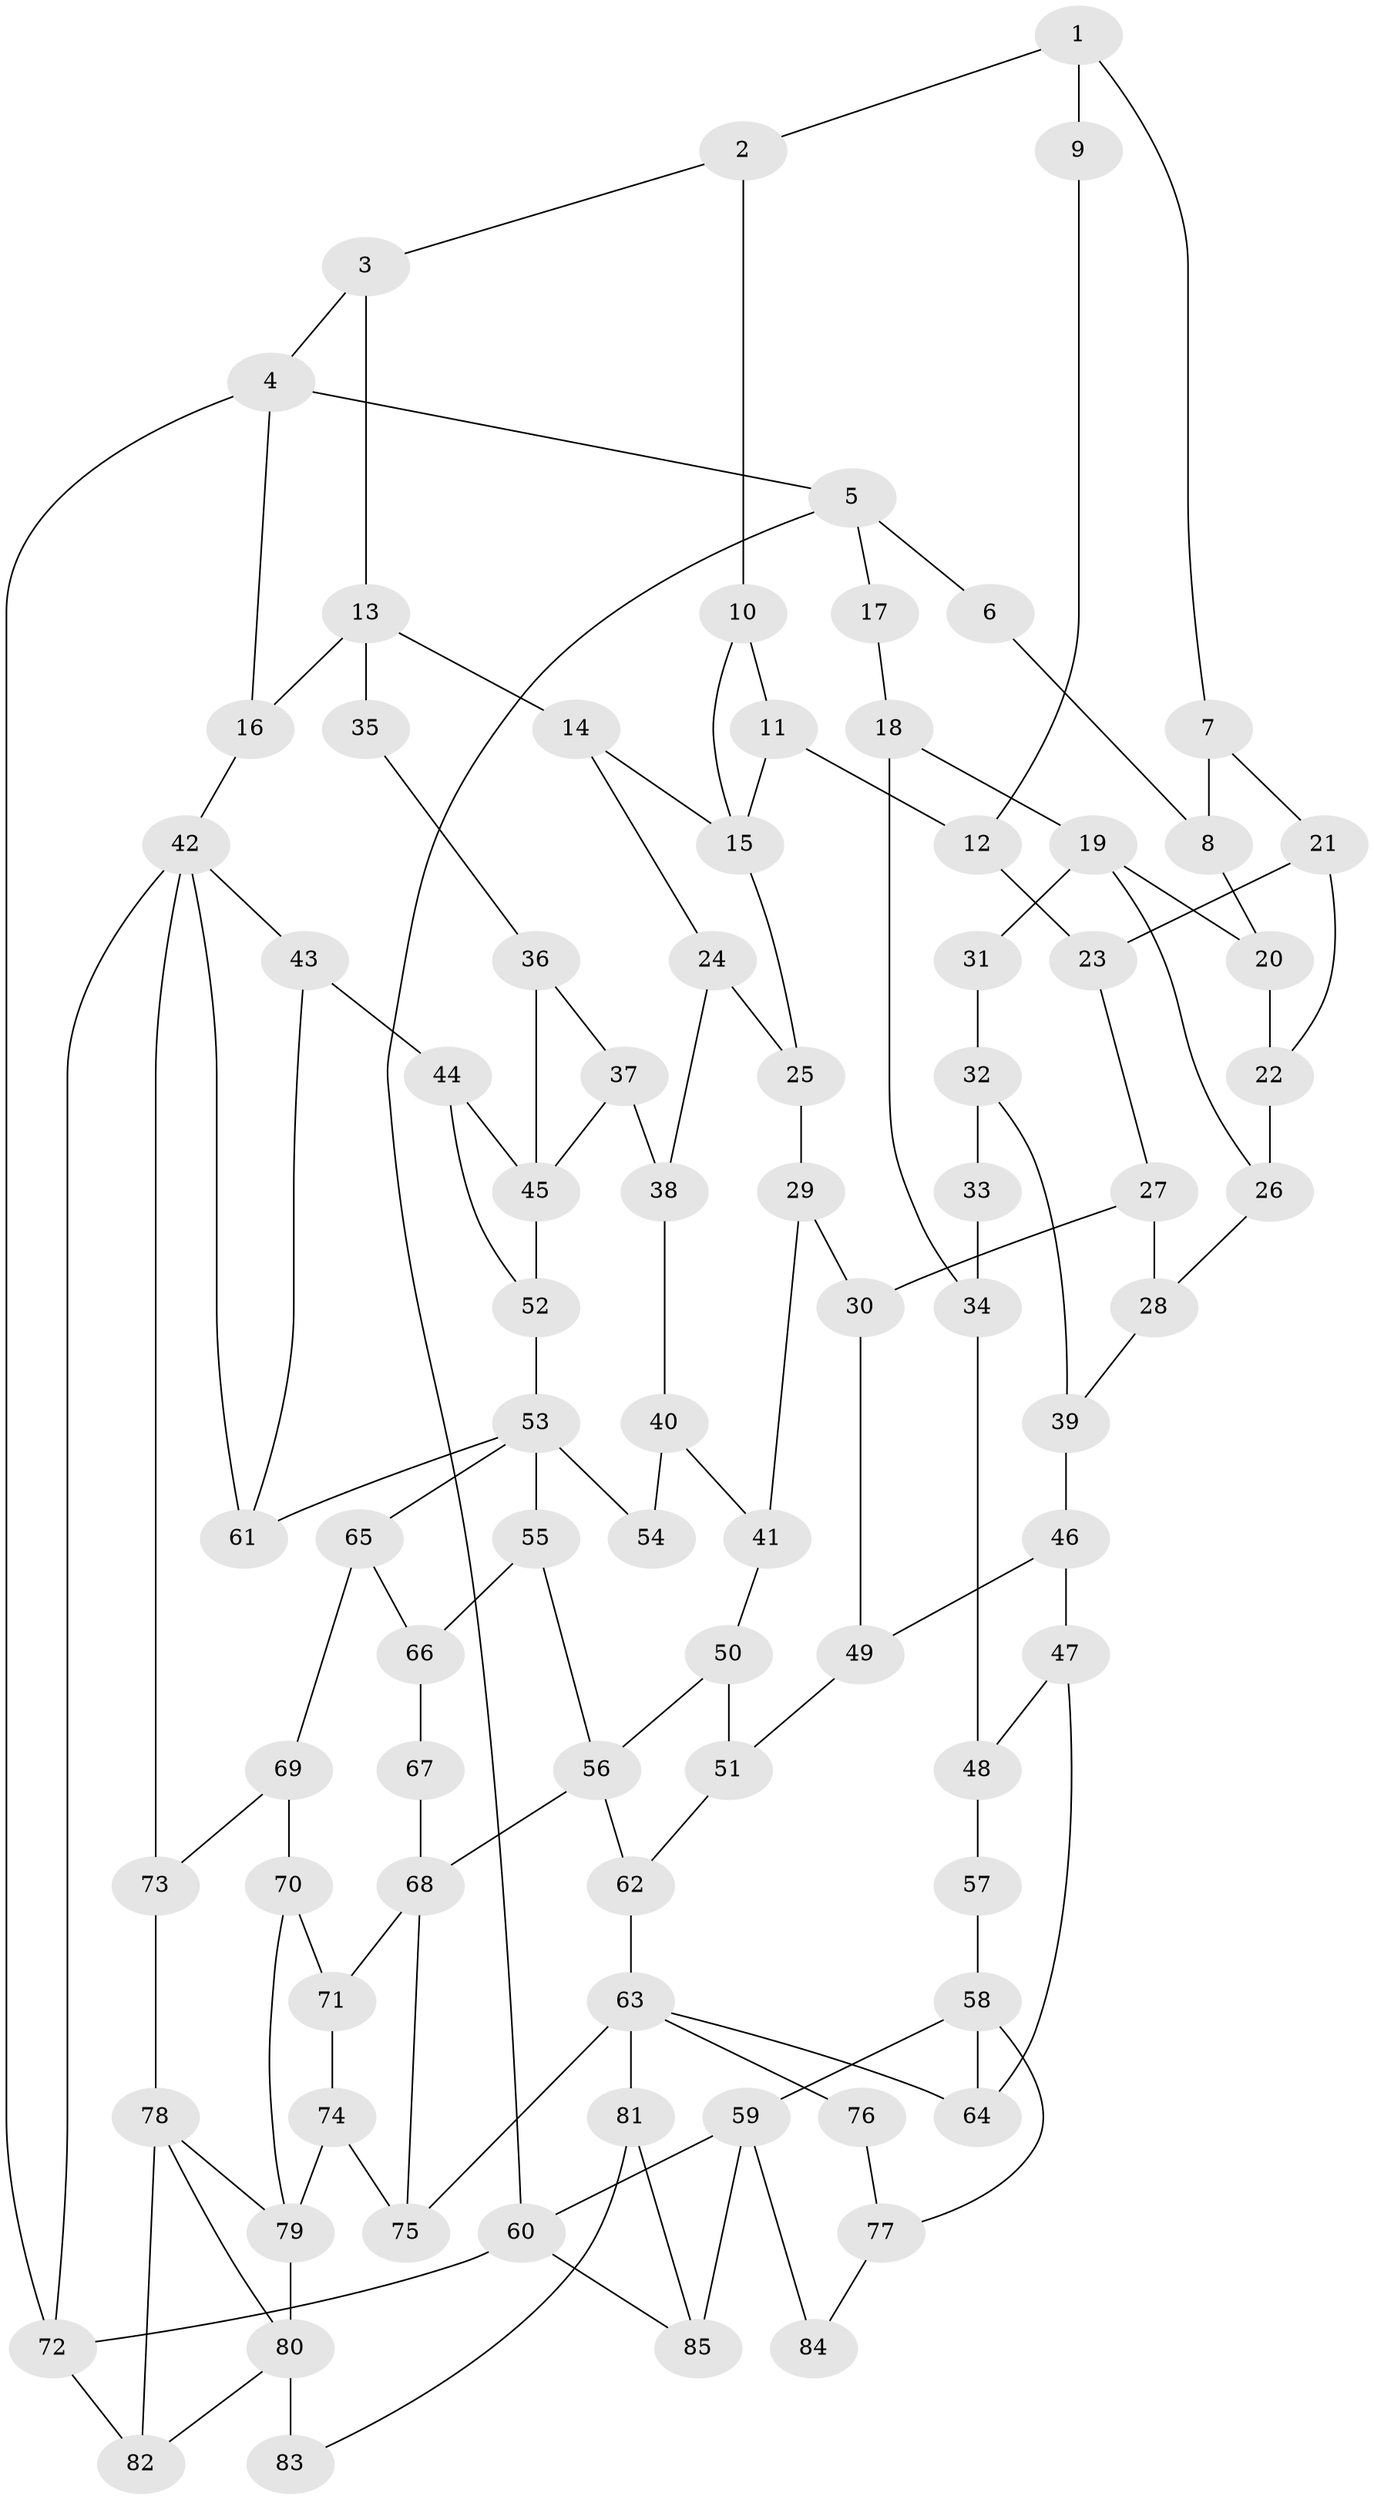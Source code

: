 // original degree distribution, {3: 0.014285714285714285, 4: 0.24285714285714285, 6: 0.22857142857142856, 5: 0.5142857142857142}
// Generated by graph-tools (version 1.1) at 2025/54/03/04/25 22:54:37]
// undirected, 85 vertices, 132 edges
graph export_dot {
  node [color=gray90,style=filled];
  1;
  2;
  3;
  4;
  5;
  6;
  7;
  8;
  9;
  10;
  11;
  12;
  13;
  14;
  15;
  16;
  17;
  18;
  19;
  20;
  21;
  22;
  23;
  24;
  25;
  26;
  27;
  28;
  29;
  30;
  31;
  32;
  33;
  34;
  35;
  36;
  37;
  38;
  39;
  40;
  41;
  42;
  43;
  44;
  45;
  46;
  47;
  48;
  49;
  50;
  51;
  52;
  53;
  54;
  55;
  56;
  57;
  58;
  59;
  60;
  61;
  62;
  63;
  64;
  65;
  66;
  67;
  68;
  69;
  70;
  71;
  72;
  73;
  74;
  75;
  76;
  77;
  78;
  79;
  80;
  81;
  82;
  83;
  84;
  85;
  1 -- 2 [weight=1.0];
  1 -- 7 [weight=1.0];
  1 -- 9 [weight=2.0];
  2 -- 3 [weight=1.0];
  2 -- 10 [weight=1.0];
  3 -- 4 [weight=1.0];
  3 -- 13 [weight=1.0];
  4 -- 5 [weight=1.0];
  4 -- 16 [weight=1.0];
  4 -- 72 [weight=1.0];
  5 -- 6 [weight=1.0];
  5 -- 17 [weight=1.0];
  5 -- 60 [weight=1.0];
  6 -- 8 [weight=1.0];
  7 -- 8 [weight=1.0];
  7 -- 21 [weight=1.0];
  8 -- 20 [weight=1.0];
  9 -- 12 [weight=1.0];
  10 -- 11 [weight=1.0];
  10 -- 15 [weight=1.0];
  11 -- 12 [weight=1.0];
  11 -- 15 [weight=1.0];
  12 -- 23 [weight=1.0];
  13 -- 14 [weight=2.0];
  13 -- 16 [weight=1.0];
  13 -- 35 [weight=2.0];
  14 -- 15 [weight=1.0];
  14 -- 24 [weight=1.0];
  15 -- 25 [weight=1.0];
  16 -- 42 [weight=1.0];
  17 -- 18 [weight=2.0];
  18 -- 19 [weight=2.0];
  18 -- 34 [weight=2.0];
  19 -- 20 [weight=1.0];
  19 -- 26 [weight=1.0];
  19 -- 31 [weight=2.0];
  20 -- 22 [weight=1.0];
  21 -- 22 [weight=1.0];
  21 -- 23 [weight=1.0];
  22 -- 26 [weight=1.0];
  23 -- 27 [weight=1.0];
  24 -- 25 [weight=1.0];
  24 -- 38 [weight=1.0];
  25 -- 29 [weight=1.0];
  26 -- 28 [weight=1.0];
  27 -- 28 [weight=1.0];
  27 -- 30 [weight=1.0];
  28 -- 39 [weight=1.0];
  29 -- 30 [weight=1.0];
  29 -- 41 [weight=1.0];
  30 -- 49 [weight=1.0];
  31 -- 32 [weight=1.0];
  32 -- 33 [weight=1.0];
  32 -- 39 [weight=1.0];
  33 -- 34 [weight=2.0];
  34 -- 48 [weight=2.0];
  35 -- 36 [weight=1.0];
  36 -- 37 [weight=1.0];
  36 -- 45 [weight=1.0];
  37 -- 38 [weight=1.0];
  37 -- 45 [weight=1.0];
  38 -- 40 [weight=1.0];
  39 -- 46 [weight=1.0];
  40 -- 41 [weight=1.0];
  40 -- 54 [weight=1.0];
  41 -- 50 [weight=1.0];
  42 -- 43 [weight=1.0];
  42 -- 61 [weight=1.0];
  42 -- 72 [weight=1.0];
  42 -- 73 [weight=2.0];
  43 -- 44 [weight=1.0];
  43 -- 61 [weight=1.0];
  44 -- 45 [weight=1.0];
  44 -- 52 [weight=1.0];
  45 -- 52 [weight=1.0];
  46 -- 47 [weight=1.0];
  46 -- 49 [weight=1.0];
  47 -- 48 [weight=1.0];
  47 -- 64 [weight=1.0];
  48 -- 57 [weight=2.0];
  49 -- 51 [weight=1.0];
  50 -- 51 [weight=1.0];
  50 -- 56 [weight=1.0];
  51 -- 62 [weight=1.0];
  52 -- 53 [weight=1.0];
  53 -- 54 [weight=2.0];
  53 -- 55 [weight=1.0];
  53 -- 61 [weight=1.0];
  53 -- 65 [weight=1.0];
  55 -- 56 [weight=1.0];
  55 -- 66 [weight=1.0];
  56 -- 62 [weight=1.0];
  56 -- 68 [weight=2.0];
  57 -- 58 [weight=1.0];
  58 -- 59 [weight=1.0];
  58 -- 64 [weight=1.0];
  58 -- 77 [weight=2.0];
  59 -- 60 [weight=1.0];
  59 -- 84 [weight=3.0];
  59 -- 85 [weight=1.0];
  60 -- 72 [weight=1.0];
  60 -- 85 [weight=1.0];
  62 -- 63 [weight=1.0];
  63 -- 64 [weight=1.0];
  63 -- 75 [weight=1.0];
  63 -- 76 [weight=1.0];
  63 -- 81 [weight=2.0];
  65 -- 66 [weight=1.0];
  65 -- 69 [weight=1.0];
  66 -- 67 [weight=1.0];
  67 -- 68 [weight=2.0];
  68 -- 71 [weight=1.0];
  68 -- 75 [weight=1.0];
  69 -- 70 [weight=1.0];
  69 -- 73 [weight=1.0];
  70 -- 71 [weight=1.0];
  70 -- 79 [weight=1.0];
  71 -- 74 [weight=1.0];
  72 -- 82 [weight=1.0];
  73 -- 78 [weight=2.0];
  74 -- 75 [weight=1.0];
  74 -- 79 [weight=1.0];
  76 -- 77 [weight=2.0];
  77 -- 84 [weight=2.0];
  78 -- 79 [weight=1.0];
  78 -- 80 [weight=1.0];
  78 -- 82 [weight=1.0];
  79 -- 80 [weight=2.0];
  80 -- 82 [weight=1.0];
  80 -- 83 [weight=2.0];
  81 -- 83 [weight=1.0];
  81 -- 85 [weight=1.0];
}

